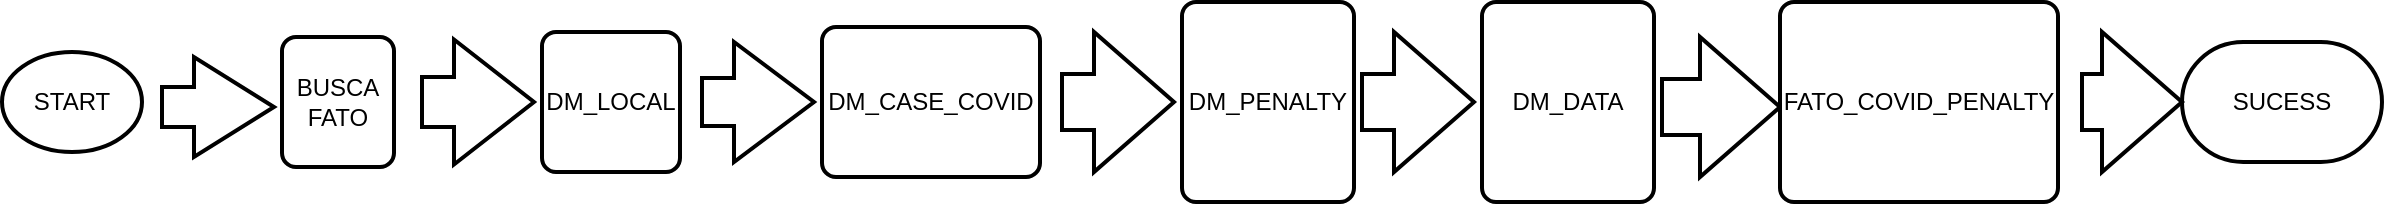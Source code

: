 <mxfile version="16.1.2" type="github"><diagram id="M3frcMLDlOBjiVg0T5KJ" name="Page-1"><mxGraphModel dx="2553" dy="729" grid="1" gridSize="10" guides="1" tooltips="1" connect="1" arrows="1" fold="1" page="1" pageScale="1" pageWidth="1169" pageHeight="827" math="0" shadow="0"><root><mxCell id="0"/><mxCell id="1" parent="0"/><mxCell id="8j9Ecw9gjSr290B2fBuy-1" value="START" style="strokeWidth=2;html=1;shape=mxgraph.flowchart.start_1;whiteSpace=wrap;" vertex="1" parent="1"><mxGeometry y="250" width="70" height="50" as="geometry"/></mxCell><mxCell id="8j9Ecw9gjSr290B2fBuy-2" value="BUSCA FATO" style="rounded=1;whiteSpace=wrap;html=1;absoluteArcSize=1;arcSize=14;strokeWidth=2;" vertex="1" parent="1"><mxGeometry x="140" y="242.5" width="56" height="65" as="geometry"/></mxCell><mxCell id="8j9Ecw9gjSr290B2fBuy-3" value="" style="verticalLabelPosition=bottom;verticalAlign=top;html=1;strokeWidth=2;shape=mxgraph.arrows2.arrow;dy=0.6;dx=40;notch=0;" vertex="1" parent="1"><mxGeometry x="80" y="252.5" width="56" height="50" as="geometry"/></mxCell><mxCell id="8j9Ecw9gjSr290B2fBuy-6" value="" style="verticalLabelPosition=bottom;verticalAlign=top;html=1;strokeWidth=2;shape=mxgraph.arrows2.arrow;dy=0.6;dx=40;notch=0;" vertex="1" parent="1"><mxGeometry x="210" y="243.75" width="56" height="62.5" as="geometry"/></mxCell><mxCell id="8j9Ecw9gjSr290B2fBuy-7" value="DM_LOCAL" style="rounded=1;whiteSpace=wrap;html=1;absoluteArcSize=1;arcSize=14;strokeWidth=2;" vertex="1" parent="1"><mxGeometry x="270" y="240" width="69" height="70" as="geometry"/></mxCell><mxCell id="8j9Ecw9gjSr290B2fBuy-8" value="DM_CASE_COVID" style="rounded=1;whiteSpace=wrap;html=1;absoluteArcSize=1;arcSize=14;strokeWidth=2;" vertex="1" parent="1"><mxGeometry x="410" y="237.5" width="109" height="75" as="geometry"/></mxCell><mxCell id="8j9Ecw9gjSr290B2fBuy-9" value="" style="verticalLabelPosition=bottom;verticalAlign=top;html=1;strokeWidth=2;shape=mxgraph.arrows2.arrow;dy=0.6;dx=40;notch=0;" vertex="1" parent="1"><mxGeometry x="350" y="245" width="56" height="60" as="geometry"/></mxCell><mxCell id="8j9Ecw9gjSr290B2fBuy-10" value="" style="verticalLabelPosition=bottom;verticalAlign=top;html=1;strokeWidth=2;shape=mxgraph.arrows2.arrow;dy=0.6;dx=40;notch=0;" vertex="1" parent="1"><mxGeometry x="530" y="240" width="56" height="70" as="geometry"/></mxCell><mxCell id="8j9Ecw9gjSr290B2fBuy-11" value="DM_PENALTY" style="rounded=1;whiteSpace=wrap;html=1;absoluteArcSize=1;arcSize=14;strokeWidth=2;" vertex="1" parent="1"><mxGeometry x="590" y="225" width="86" height="100" as="geometry"/></mxCell><mxCell id="8j9Ecw9gjSr290B2fBuy-12" value="" style="verticalLabelPosition=bottom;verticalAlign=top;html=1;strokeWidth=2;shape=mxgraph.arrows2.arrow;dy=0.6;dx=40;notch=0;" vertex="1" parent="1"><mxGeometry x="680" y="240" width="56" height="70" as="geometry"/></mxCell><mxCell id="8j9Ecw9gjSr290B2fBuy-13" value="DM_DATA" style="rounded=1;whiteSpace=wrap;html=1;absoluteArcSize=1;arcSize=14;strokeWidth=2;" vertex="1" parent="1"><mxGeometry x="740" y="225" width="86" height="100" as="geometry"/></mxCell><mxCell id="8j9Ecw9gjSr290B2fBuy-15" value="" style="verticalLabelPosition=bottom;verticalAlign=top;html=1;strokeWidth=2;shape=mxgraph.arrows2.arrow;dy=0.6;dx=40;notch=0;" vertex="1" parent="1"><mxGeometry x="830" y="242.5" width="59" height="70" as="geometry"/></mxCell><mxCell id="8j9Ecw9gjSr290B2fBuy-16" value="FATO_COVID_PENALTY" style="rounded=1;whiteSpace=wrap;html=1;absoluteArcSize=1;arcSize=14;strokeWidth=2;" vertex="1" parent="1"><mxGeometry x="889" y="225" width="139" height="100" as="geometry"/></mxCell><mxCell id="8j9Ecw9gjSr290B2fBuy-17" value="SUCESS" style="strokeWidth=2;html=1;shape=mxgraph.flowchart.terminator;whiteSpace=wrap;" vertex="1" parent="1"><mxGeometry x="1090" y="245" width="100" height="60" as="geometry"/></mxCell><mxCell id="8j9Ecw9gjSr290B2fBuy-19" value="" style="verticalLabelPosition=bottom;verticalAlign=top;html=1;strokeWidth=2;shape=mxgraph.arrows2.arrow;dy=0.6;dx=40;notch=0;" vertex="1" parent="1"><mxGeometry x="1040" y="240" width="50" height="70" as="geometry"/></mxCell></root></mxGraphModel></diagram></mxfile>